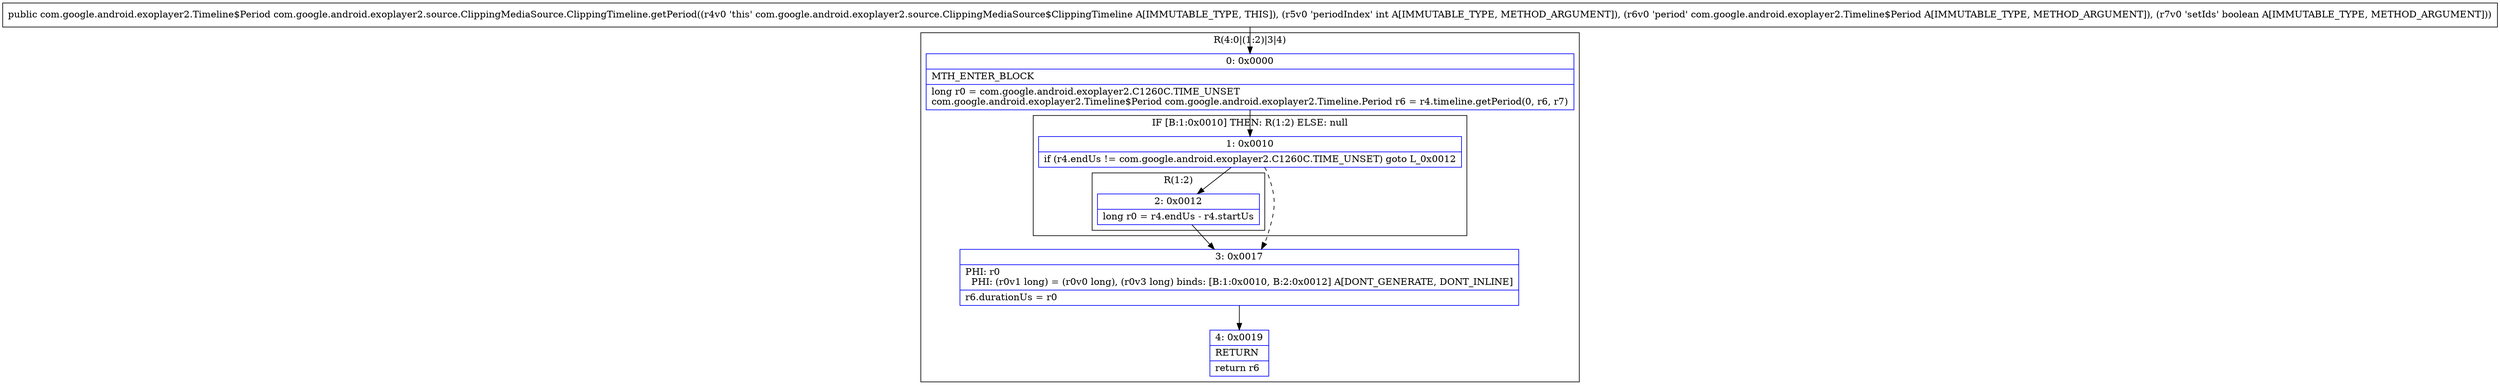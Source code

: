 digraph "CFG forcom.google.android.exoplayer2.source.ClippingMediaSource.ClippingTimeline.getPeriod(ILcom\/google\/android\/exoplayer2\/Timeline$Period;Z)Lcom\/google\/android\/exoplayer2\/Timeline$Period;" {
subgraph cluster_Region_1343307483 {
label = "R(4:0|(1:2)|3|4)";
node [shape=record,color=blue];
Node_0 [shape=record,label="{0\:\ 0x0000|MTH_ENTER_BLOCK\l|long r0 = com.google.android.exoplayer2.C1260C.TIME_UNSET\lcom.google.android.exoplayer2.Timeline$Period com.google.android.exoplayer2.Timeline.Period r6 = r4.timeline.getPeriod(0, r6, r7)\l}"];
subgraph cluster_IfRegion_805025755 {
label = "IF [B:1:0x0010] THEN: R(1:2) ELSE: null";
node [shape=record,color=blue];
Node_1 [shape=record,label="{1\:\ 0x0010|if (r4.endUs != com.google.android.exoplayer2.C1260C.TIME_UNSET) goto L_0x0012\l}"];
subgraph cluster_Region_1423158941 {
label = "R(1:2)";
node [shape=record,color=blue];
Node_2 [shape=record,label="{2\:\ 0x0012|long r0 = r4.endUs \- r4.startUs\l}"];
}
}
Node_3 [shape=record,label="{3\:\ 0x0017|PHI: r0 \l  PHI: (r0v1 long) = (r0v0 long), (r0v3 long) binds: [B:1:0x0010, B:2:0x0012] A[DONT_GENERATE, DONT_INLINE]\l|r6.durationUs = r0\l}"];
Node_4 [shape=record,label="{4\:\ 0x0019|RETURN\l|return r6\l}"];
}
MethodNode[shape=record,label="{public com.google.android.exoplayer2.Timeline$Period com.google.android.exoplayer2.source.ClippingMediaSource.ClippingTimeline.getPeriod((r4v0 'this' com.google.android.exoplayer2.source.ClippingMediaSource$ClippingTimeline A[IMMUTABLE_TYPE, THIS]), (r5v0 'periodIndex' int A[IMMUTABLE_TYPE, METHOD_ARGUMENT]), (r6v0 'period' com.google.android.exoplayer2.Timeline$Period A[IMMUTABLE_TYPE, METHOD_ARGUMENT]), (r7v0 'setIds' boolean A[IMMUTABLE_TYPE, METHOD_ARGUMENT])) }"];
MethodNode -> Node_0;
Node_0 -> Node_1;
Node_1 -> Node_2;
Node_1 -> Node_3[style=dashed];
Node_2 -> Node_3;
Node_3 -> Node_4;
}

